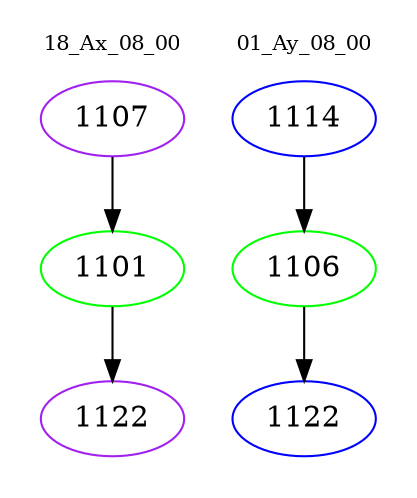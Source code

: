 digraph{
subgraph cluster_0 {
color = white
label = "18_Ax_08_00";
fontsize=10;
T0_1107 [label="1107", color="purple"]
T0_1107 -> T0_1101 [color="black"]
T0_1101 [label="1101", color="green"]
T0_1101 -> T0_1122 [color="black"]
T0_1122 [label="1122", color="purple"]
}
subgraph cluster_1 {
color = white
label = "01_Ay_08_00";
fontsize=10;
T1_1114 [label="1114", color="blue"]
T1_1114 -> T1_1106 [color="black"]
T1_1106 [label="1106", color="green"]
T1_1106 -> T1_1122 [color="black"]
T1_1122 [label="1122", color="blue"]
}
}
